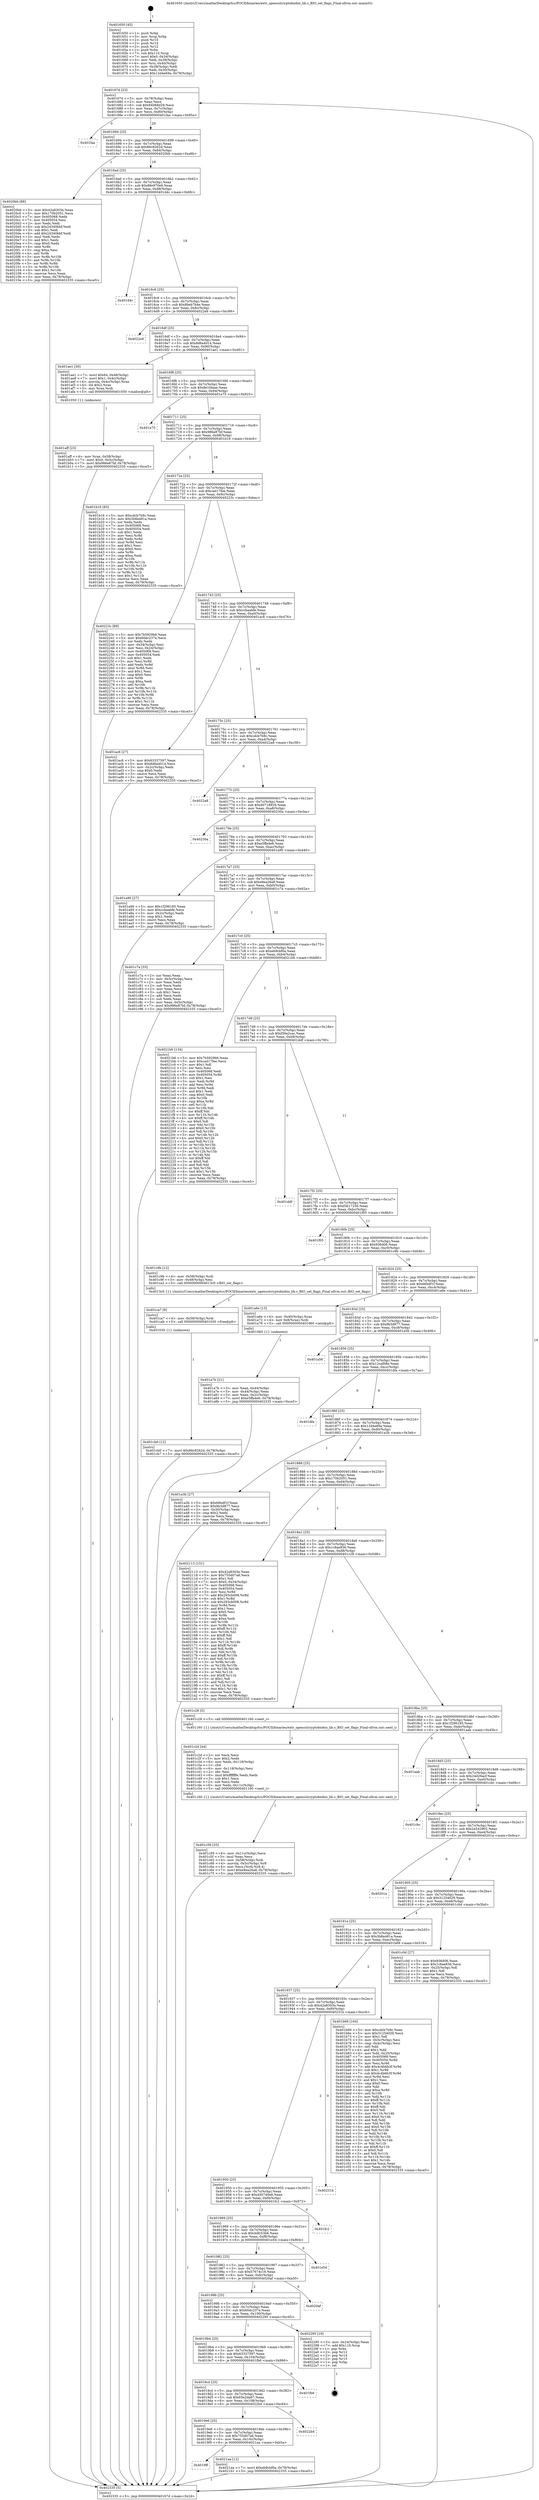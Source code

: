 digraph "0x401650" {
  label = "0x401650 (/mnt/c/Users/mathe/Desktop/tcc/POCII/binaries/extr_opensslcryptobiobio_lib.c_BIO_set_flags_Final-ollvm.out::main(0))"
  labelloc = "t"
  node[shape=record]

  Entry [label="",width=0.3,height=0.3,shape=circle,fillcolor=black,style=filled]
  "0x40167d" [label="{
     0x40167d [23]\l
     | [instrs]\l
     &nbsp;&nbsp;0x40167d \<+3\>: mov -0x78(%rbp),%eax\l
     &nbsp;&nbsp;0x401680 \<+2\>: mov %eax,%ecx\l
     &nbsp;&nbsp;0x401682 \<+6\>: sub $0x84068d29,%ecx\l
     &nbsp;&nbsp;0x401688 \<+3\>: mov %eax,-0x7c(%rbp)\l
     &nbsp;&nbsp;0x40168b \<+3\>: mov %ecx,-0x80(%rbp)\l
     &nbsp;&nbsp;0x40168e \<+6\>: je 0000000000401faa \<main+0x95a\>\l
  }"]
  "0x401faa" [label="{
     0x401faa\l
  }", style=dashed]
  "0x401694" [label="{
     0x401694 [25]\l
     | [instrs]\l
     &nbsp;&nbsp;0x401694 \<+5\>: jmp 0000000000401699 \<main+0x49\>\l
     &nbsp;&nbsp;0x401699 \<+3\>: mov -0x7c(%rbp),%eax\l
     &nbsp;&nbsp;0x40169c \<+5\>: sub $0x86c8262d,%eax\l
     &nbsp;&nbsp;0x4016a1 \<+6\>: mov %eax,-0x84(%rbp)\l
     &nbsp;&nbsp;0x4016a7 \<+6\>: je 00000000004020bb \<main+0xa6b\>\l
  }"]
  Exit [label="",width=0.3,height=0.3,shape=circle,fillcolor=black,style=filled,peripheries=2]
  "0x4020bb" [label="{
     0x4020bb [88]\l
     | [instrs]\l
     &nbsp;&nbsp;0x4020bb \<+5\>: mov $0x42a8303e,%eax\l
     &nbsp;&nbsp;0x4020c0 \<+5\>: mov $0x170b2051,%ecx\l
     &nbsp;&nbsp;0x4020c5 \<+7\>: mov 0x405068,%edx\l
     &nbsp;&nbsp;0x4020cc \<+7\>: mov 0x405054,%esi\l
     &nbsp;&nbsp;0x4020d3 \<+2\>: mov %edx,%edi\l
     &nbsp;&nbsp;0x4020d5 \<+6\>: sub $0x24340bbf,%edi\l
     &nbsp;&nbsp;0x4020db \<+3\>: sub $0x1,%edi\l
     &nbsp;&nbsp;0x4020de \<+6\>: add $0x24340bbf,%edi\l
     &nbsp;&nbsp;0x4020e4 \<+3\>: imul %edi,%edx\l
     &nbsp;&nbsp;0x4020e7 \<+3\>: and $0x1,%edx\l
     &nbsp;&nbsp;0x4020ea \<+3\>: cmp $0x0,%edx\l
     &nbsp;&nbsp;0x4020ed \<+4\>: sete %r8b\l
     &nbsp;&nbsp;0x4020f1 \<+3\>: cmp $0xa,%esi\l
     &nbsp;&nbsp;0x4020f4 \<+4\>: setl %r9b\l
     &nbsp;&nbsp;0x4020f8 \<+3\>: mov %r8b,%r10b\l
     &nbsp;&nbsp;0x4020fb \<+3\>: and %r9b,%r10b\l
     &nbsp;&nbsp;0x4020fe \<+3\>: xor %r9b,%r8b\l
     &nbsp;&nbsp;0x402101 \<+3\>: or %r8b,%r10b\l
     &nbsp;&nbsp;0x402104 \<+4\>: test $0x1,%r10b\l
     &nbsp;&nbsp;0x402108 \<+3\>: cmovne %ecx,%eax\l
     &nbsp;&nbsp;0x40210b \<+3\>: mov %eax,-0x78(%rbp)\l
     &nbsp;&nbsp;0x40210e \<+5\>: jmp 0000000000402335 \<main+0xce5\>\l
  }"]
  "0x4016ad" [label="{
     0x4016ad [25]\l
     | [instrs]\l
     &nbsp;&nbsp;0x4016ad \<+5\>: jmp 00000000004016b2 \<main+0x62\>\l
     &nbsp;&nbsp;0x4016b2 \<+3\>: mov -0x7c(%rbp),%eax\l
     &nbsp;&nbsp;0x4016b5 \<+5\>: sub $0x88e970e9,%eax\l
     &nbsp;&nbsp;0x4016ba \<+6\>: mov %eax,-0x88(%rbp)\l
     &nbsp;&nbsp;0x4016c0 \<+6\>: je 0000000000401d4c \<main+0x6fc\>\l
  }"]
  "0x4019ff" [label="{
     0x4019ff\l
  }", style=dashed]
  "0x401d4c" [label="{
     0x401d4c\l
  }", style=dashed]
  "0x4016c6" [label="{
     0x4016c6 [25]\l
     | [instrs]\l
     &nbsp;&nbsp;0x4016c6 \<+5\>: jmp 00000000004016cb \<main+0x7b\>\l
     &nbsp;&nbsp;0x4016cb \<+3\>: mov -0x7c(%rbp),%eax\l
     &nbsp;&nbsp;0x4016ce \<+5\>: sub $0x8beb7b4e,%eax\l
     &nbsp;&nbsp;0x4016d3 \<+6\>: mov %eax,-0x8c(%rbp)\l
     &nbsp;&nbsp;0x4016d9 \<+6\>: je 00000000004022e9 \<main+0xc99\>\l
  }"]
  "0x4021aa" [label="{
     0x4021aa [12]\l
     | [instrs]\l
     &nbsp;&nbsp;0x4021aa \<+7\>: movl $0xeb9cbf0a,-0x78(%rbp)\l
     &nbsp;&nbsp;0x4021b1 \<+5\>: jmp 0000000000402335 \<main+0xce5\>\l
  }"]
  "0x4022e9" [label="{
     0x4022e9\l
  }", style=dashed]
  "0x4016df" [label="{
     0x4016df [25]\l
     | [instrs]\l
     &nbsp;&nbsp;0x4016df \<+5\>: jmp 00000000004016e4 \<main+0x94\>\l
     &nbsp;&nbsp;0x4016e4 \<+3\>: mov -0x7c(%rbp),%eax\l
     &nbsp;&nbsp;0x4016e7 \<+5\>: sub $0x8d6a4014,%eax\l
     &nbsp;&nbsp;0x4016ec \<+6\>: mov %eax,-0x90(%rbp)\l
     &nbsp;&nbsp;0x4016f2 \<+6\>: je 0000000000401ae1 \<main+0x491\>\l
  }"]
  "0x4019e6" [label="{
     0x4019e6 [25]\l
     | [instrs]\l
     &nbsp;&nbsp;0x4019e6 \<+5\>: jmp 00000000004019eb \<main+0x39b\>\l
     &nbsp;&nbsp;0x4019eb \<+3\>: mov -0x7c(%rbp),%eax\l
     &nbsp;&nbsp;0x4019ee \<+5\>: sub $0x755d07a6,%eax\l
     &nbsp;&nbsp;0x4019f3 \<+6\>: mov %eax,-0x10c(%rbp)\l
     &nbsp;&nbsp;0x4019f9 \<+6\>: je 00000000004021aa \<main+0xb5a\>\l
  }"]
  "0x401ae1" [label="{
     0x401ae1 [30]\l
     | [instrs]\l
     &nbsp;&nbsp;0x401ae1 \<+7\>: movl $0x64,-0x48(%rbp)\l
     &nbsp;&nbsp;0x401ae8 \<+7\>: movl $0x1,-0x4c(%rbp)\l
     &nbsp;&nbsp;0x401aef \<+4\>: movslq -0x4c(%rbp),%rax\l
     &nbsp;&nbsp;0x401af3 \<+4\>: shl $0x2,%rax\l
     &nbsp;&nbsp;0x401af7 \<+3\>: mov %rax,%rdi\l
     &nbsp;&nbsp;0x401afa \<+5\>: call 0000000000401050 \<malloc@plt\>\l
     | [calls]\l
     &nbsp;&nbsp;0x401050 \{1\} (unknown)\l
  }"]
  "0x4016f8" [label="{
     0x4016f8 [25]\l
     | [instrs]\l
     &nbsp;&nbsp;0x4016f8 \<+5\>: jmp 00000000004016fd \<main+0xad\>\l
     &nbsp;&nbsp;0x4016fd \<+3\>: mov -0x7c(%rbp),%eax\l
     &nbsp;&nbsp;0x401700 \<+5\>: sub $0x8e1fdaae,%eax\l
     &nbsp;&nbsp;0x401705 \<+6\>: mov %eax,-0x94(%rbp)\l
     &nbsp;&nbsp;0x40170b \<+6\>: je 0000000000401e75 \<main+0x825\>\l
  }"]
  "0x4022b4" [label="{
     0x4022b4\l
  }", style=dashed]
  "0x401e75" [label="{
     0x401e75\l
  }", style=dashed]
  "0x401711" [label="{
     0x401711 [25]\l
     | [instrs]\l
     &nbsp;&nbsp;0x401711 \<+5\>: jmp 0000000000401716 \<main+0xc6\>\l
     &nbsp;&nbsp;0x401716 \<+3\>: mov -0x7c(%rbp),%eax\l
     &nbsp;&nbsp;0x401719 \<+5\>: sub $0x986e87bf,%eax\l
     &nbsp;&nbsp;0x40171e \<+6\>: mov %eax,-0x98(%rbp)\l
     &nbsp;&nbsp;0x401724 \<+6\>: je 0000000000401b16 \<main+0x4c6\>\l
  }"]
  "0x4019cd" [label="{
     0x4019cd [25]\l
     | [instrs]\l
     &nbsp;&nbsp;0x4019cd \<+5\>: jmp 00000000004019d2 \<main+0x382\>\l
     &nbsp;&nbsp;0x4019d2 \<+3\>: mov -0x7c(%rbp),%eax\l
     &nbsp;&nbsp;0x4019d5 \<+5\>: sub $0x65e2da67,%eax\l
     &nbsp;&nbsp;0x4019da \<+6\>: mov %eax,-0x108(%rbp)\l
     &nbsp;&nbsp;0x4019e0 \<+6\>: je 00000000004022b4 \<main+0xc64\>\l
  }"]
  "0x401b16" [label="{
     0x401b16 [83]\l
     | [instrs]\l
     &nbsp;&nbsp;0x401b16 \<+5\>: mov $0xcdcb7b9c,%eax\l
     &nbsp;&nbsp;0x401b1b \<+5\>: mov $0x3b8a481a,%ecx\l
     &nbsp;&nbsp;0x401b20 \<+2\>: xor %edx,%edx\l
     &nbsp;&nbsp;0x401b22 \<+7\>: mov 0x405068,%esi\l
     &nbsp;&nbsp;0x401b29 \<+7\>: mov 0x405054,%edi\l
     &nbsp;&nbsp;0x401b30 \<+3\>: sub $0x1,%edx\l
     &nbsp;&nbsp;0x401b33 \<+3\>: mov %esi,%r8d\l
     &nbsp;&nbsp;0x401b36 \<+3\>: add %edx,%r8d\l
     &nbsp;&nbsp;0x401b39 \<+4\>: imul %r8d,%esi\l
     &nbsp;&nbsp;0x401b3d \<+3\>: and $0x1,%esi\l
     &nbsp;&nbsp;0x401b40 \<+3\>: cmp $0x0,%esi\l
     &nbsp;&nbsp;0x401b43 \<+4\>: sete %r9b\l
     &nbsp;&nbsp;0x401b47 \<+3\>: cmp $0xa,%edi\l
     &nbsp;&nbsp;0x401b4a \<+4\>: setl %r10b\l
     &nbsp;&nbsp;0x401b4e \<+3\>: mov %r9b,%r11b\l
     &nbsp;&nbsp;0x401b51 \<+3\>: and %r10b,%r11b\l
     &nbsp;&nbsp;0x401b54 \<+3\>: xor %r10b,%r9b\l
     &nbsp;&nbsp;0x401b57 \<+3\>: or %r9b,%r11b\l
     &nbsp;&nbsp;0x401b5a \<+4\>: test $0x1,%r11b\l
     &nbsp;&nbsp;0x401b5e \<+3\>: cmovne %ecx,%eax\l
     &nbsp;&nbsp;0x401b61 \<+3\>: mov %eax,-0x78(%rbp)\l
     &nbsp;&nbsp;0x401b64 \<+5\>: jmp 0000000000402335 \<main+0xce5\>\l
  }"]
  "0x40172a" [label="{
     0x40172a [25]\l
     | [instrs]\l
     &nbsp;&nbsp;0x40172a \<+5\>: jmp 000000000040172f \<main+0xdf\>\l
     &nbsp;&nbsp;0x40172f \<+3\>: mov -0x7c(%rbp),%eax\l
     &nbsp;&nbsp;0x401732 \<+5\>: sub $0xcad17fee,%eax\l
     &nbsp;&nbsp;0x401737 \<+6\>: mov %eax,-0x9c(%rbp)\l
     &nbsp;&nbsp;0x40173d \<+6\>: je 000000000040223c \<main+0xbec\>\l
  }"]
  "0x401fb6" [label="{
     0x401fb6\l
  }", style=dashed]
  "0x40223c" [label="{
     0x40223c [89]\l
     | [instrs]\l
     &nbsp;&nbsp;0x40223c \<+5\>: mov $0x7b5929b6,%eax\l
     &nbsp;&nbsp;0x402241 \<+5\>: mov $0x60dc237e,%ecx\l
     &nbsp;&nbsp;0x402246 \<+2\>: xor %edx,%edx\l
     &nbsp;&nbsp;0x402248 \<+3\>: mov -0x34(%rbp),%esi\l
     &nbsp;&nbsp;0x40224b \<+3\>: mov %esi,-0x24(%rbp)\l
     &nbsp;&nbsp;0x40224e \<+7\>: mov 0x405068,%esi\l
     &nbsp;&nbsp;0x402255 \<+7\>: mov 0x405054,%edi\l
     &nbsp;&nbsp;0x40225c \<+3\>: sub $0x1,%edx\l
     &nbsp;&nbsp;0x40225f \<+3\>: mov %esi,%r8d\l
     &nbsp;&nbsp;0x402262 \<+3\>: add %edx,%r8d\l
     &nbsp;&nbsp;0x402265 \<+4\>: imul %r8d,%esi\l
     &nbsp;&nbsp;0x402269 \<+3\>: and $0x1,%esi\l
     &nbsp;&nbsp;0x40226c \<+3\>: cmp $0x0,%esi\l
     &nbsp;&nbsp;0x40226f \<+4\>: sete %r9b\l
     &nbsp;&nbsp;0x402273 \<+3\>: cmp $0xa,%edi\l
     &nbsp;&nbsp;0x402276 \<+4\>: setl %r10b\l
     &nbsp;&nbsp;0x40227a \<+3\>: mov %r9b,%r11b\l
     &nbsp;&nbsp;0x40227d \<+3\>: and %r10b,%r11b\l
     &nbsp;&nbsp;0x402280 \<+3\>: xor %r10b,%r9b\l
     &nbsp;&nbsp;0x402283 \<+3\>: or %r9b,%r11b\l
     &nbsp;&nbsp;0x402286 \<+4\>: test $0x1,%r11b\l
     &nbsp;&nbsp;0x40228a \<+3\>: cmovne %ecx,%eax\l
     &nbsp;&nbsp;0x40228d \<+3\>: mov %eax,-0x78(%rbp)\l
     &nbsp;&nbsp;0x402290 \<+5\>: jmp 0000000000402335 \<main+0xce5\>\l
  }"]
  "0x401743" [label="{
     0x401743 [25]\l
     | [instrs]\l
     &nbsp;&nbsp;0x401743 \<+5\>: jmp 0000000000401748 \<main+0xf8\>\l
     &nbsp;&nbsp;0x401748 \<+3\>: mov -0x7c(%rbp),%eax\l
     &nbsp;&nbsp;0x40174b \<+5\>: sub $0xccbaabfe,%eax\l
     &nbsp;&nbsp;0x401750 \<+6\>: mov %eax,-0xa0(%rbp)\l
     &nbsp;&nbsp;0x401756 \<+6\>: je 0000000000401ac6 \<main+0x476\>\l
  }"]
  "0x4019b4" [label="{
     0x4019b4 [25]\l
     | [instrs]\l
     &nbsp;&nbsp;0x4019b4 \<+5\>: jmp 00000000004019b9 \<main+0x369\>\l
     &nbsp;&nbsp;0x4019b9 \<+3\>: mov -0x7c(%rbp),%eax\l
     &nbsp;&nbsp;0x4019bc \<+5\>: sub $0x63337597,%eax\l
     &nbsp;&nbsp;0x4019c1 \<+6\>: mov %eax,-0x104(%rbp)\l
     &nbsp;&nbsp;0x4019c7 \<+6\>: je 0000000000401fb6 \<main+0x966\>\l
  }"]
  "0x401ac6" [label="{
     0x401ac6 [27]\l
     | [instrs]\l
     &nbsp;&nbsp;0x401ac6 \<+5\>: mov $0x63337597,%eax\l
     &nbsp;&nbsp;0x401acb \<+5\>: mov $0x8d6a4014,%ecx\l
     &nbsp;&nbsp;0x401ad0 \<+3\>: mov -0x2c(%rbp),%edx\l
     &nbsp;&nbsp;0x401ad3 \<+3\>: cmp $0x0,%edx\l
     &nbsp;&nbsp;0x401ad6 \<+3\>: cmove %ecx,%eax\l
     &nbsp;&nbsp;0x401ad9 \<+3\>: mov %eax,-0x78(%rbp)\l
     &nbsp;&nbsp;0x401adc \<+5\>: jmp 0000000000402335 \<main+0xce5\>\l
  }"]
  "0x40175c" [label="{
     0x40175c [25]\l
     | [instrs]\l
     &nbsp;&nbsp;0x40175c \<+5\>: jmp 0000000000401761 \<main+0x111\>\l
     &nbsp;&nbsp;0x401761 \<+3\>: mov -0x7c(%rbp),%eax\l
     &nbsp;&nbsp;0x401764 \<+5\>: sub $0xcdcb7b9c,%eax\l
     &nbsp;&nbsp;0x401769 \<+6\>: mov %eax,-0xa4(%rbp)\l
     &nbsp;&nbsp;0x40176f \<+6\>: je 00000000004022a8 \<main+0xc58\>\l
  }"]
  "0x402295" [label="{
     0x402295 [19]\l
     | [instrs]\l
     &nbsp;&nbsp;0x402295 \<+3\>: mov -0x24(%rbp),%eax\l
     &nbsp;&nbsp;0x402298 \<+7\>: add $0x110,%rsp\l
     &nbsp;&nbsp;0x40229f \<+1\>: pop %rbx\l
     &nbsp;&nbsp;0x4022a0 \<+2\>: pop %r12\l
     &nbsp;&nbsp;0x4022a2 \<+2\>: pop %r14\l
     &nbsp;&nbsp;0x4022a4 \<+2\>: pop %r15\l
     &nbsp;&nbsp;0x4022a6 \<+1\>: pop %rbp\l
     &nbsp;&nbsp;0x4022a7 \<+1\>: ret\l
  }"]
  "0x4022a8" [label="{
     0x4022a8\l
  }", style=dashed]
  "0x401775" [label="{
     0x401775 [25]\l
     | [instrs]\l
     &nbsp;&nbsp;0x401775 \<+5\>: jmp 000000000040177a \<main+0x12a\>\l
     &nbsp;&nbsp;0x40177a \<+3\>: mov -0x7c(%rbp),%eax\l
     &nbsp;&nbsp;0x40177d \<+5\>: sub $0xd0718929,%eax\l
     &nbsp;&nbsp;0x401782 \<+6\>: mov %eax,-0xa8(%rbp)\l
     &nbsp;&nbsp;0x401788 \<+6\>: je 000000000040230a \<main+0xcba\>\l
  }"]
  "0x40199b" [label="{
     0x40199b [25]\l
     | [instrs]\l
     &nbsp;&nbsp;0x40199b \<+5\>: jmp 00000000004019a0 \<main+0x350\>\l
     &nbsp;&nbsp;0x4019a0 \<+3\>: mov -0x7c(%rbp),%eax\l
     &nbsp;&nbsp;0x4019a3 \<+5\>: sub $0x60dc237e,%eax\l
     &nbsp;&nbsp;0x4019a8 \<+6\>: mov %eax,-0x100(%rbp)\l
     &nbsp;&nbsp;0x4019ae \<+6\>: je 0000000000402295 \<main+0xc45\>\l
  }"]
  "0x40230a" [label="{
     0x40230a\l
  }", style=dashed]
  "0x40178e" [label="{
     0x40178e [25]\l
     | [instrs]\l
     &nbsp;&nbsp;0x40178e \<+5\>: jmp 0000000000401793 \<main+0x143\>\l
     &nbsp;&nbsp;0x401793 \<+3\>: mov -0x7c(%rbp),%eax\l
     &nbsp;&nbsp;0x401796 \<+5\>: sub $0xe5ffa4e6,%eax\l
     &nbsp;&nbsp;0x40179b \<+6\>: mov %eax,-0xac(%rbp)\l
     &nbsp;&nbsp;0x4017a1 \<+6\>: je 0000000000401a90 \<main+0x440\>\l
  }"]
  "0x4020af" [label="{
     0x4020af\l
  }", style=dashed]
  "0x401a90" [label="{
     0x401a90 [27]\l
     | [instrs]\l
     &nbsp;&nbsp;0x401a90 \<+5\>: mov $0x1f296185,%eax\l
     &nbsp;&nbsp;0x401a95 \<+5\>: mov $0xccbaabfe,%ecx\l
     &nbsp;&nbsp;0x401a9a \<+3\>: mov -0x2c(%rbp),%edx\l
     &nbsp;&nbsp;0x401a9d \<+3\>: cmp $0x1,%edx\l
     &nbsp;&nbsp;0x401aa0 \<+3\>: cmovl %ecx,%eax\l
     &nbsp;&nbsp;0x401aa3 \<+3\>: mov %eax,-0x78(%rbp)\l
     &nbsp;&nbsp;0x401aa6 \<+5\>: jmp 0000000000402335 \<main+0xce5\>\l
  }"]
  "0x4017a7" [label="{
     0x4017a7 [25]\l
     | [instrs]\l
     &nbsp;&nbsp;0x4017a7 \<+5\>: jmp 00000000004017ac \<main+0x15c\>\l
     &nbsp;&nbsp;0x4017ac \<+3\>: mov -0x7c(%rbp),%eax\l
     &nbsp;&nbsp;0x4017af \<+5\>: sub $0xe9ea26a8,%eax\l
     &nbsp;&nbsp;0x4017b4 \<+6\>: mov %eax,-0xb0(%rbp)\l
     &nbsp;&nbsp;0x4017ba \<+6\>: je 0000000000401c7a \<main+0x62a\>\l
  }"]
  "0x401982" [label="{
     0x401982 [25]\l
     | [instrs]\l
     &nbsp;&nbsp;0x401982 \<+5\>: jmp 0000000000401987 \<main+0x337\>\l
     &nbsp;&nbsp;0x401987 \<+3\>: mov -0x7c(%rbp),%eax\l
     &nbsp;&nbsp;0x40198a \<+5\>: sub $0x57674c16,%eax\l
     &nbsp;&nbsp;0x40198f \<+6\>: mov %eax,-0xfc(%rbp)\l
     &nbsp;&nbsp;0x401995 \<+6\>: je 00000000004020af \<main+0xa5f\>\l
  }"]
  "0x401c7a" [label="{
     0x401c7a [33]\l
     | [instrs]\l
     &nbsp;&nbsp;0x401c7a \<+2\>: xor %eax,%eax\l
     &nbsp;&nbsp;0x401c7c \<+3\>: mov -0x5c(%rbp),%ecx\l
     &nbsp;&nbsp;0x401c7f \<+2\>: mov %eax,%edx\l
     &nbsp;&nbsp;0x401c81 \<+2\>: sub %ecx,%edx\l
     &nbsp;&nbsp;0x401c83 \<+2\>: mov %eax,%ecx\l
     &nbsp;&nbsp;0x401c85 \<+3\>: sub $0x1,%ecx\l
     &nbsp;&nbsp;0x401c88 \<+2\>: add %ecx,%edx\l
     &nbsp;&nbsp;0x401c8a \<+2\>: sub %edx,%eax\l
     &nbsp;&nbsp;0x401c8c \<+3\>: mov %eax,-0x5c(%rbp)\l
     &nbsp;&nbsp;0x401c8f \<+7\>: movl $0x986e87bf,-0x78(%rbp)\l
     &nbsp;&nbsp;0x401c96 \<+5\>: jmp 0000000000402335 \<main+0xce5\>\l
  }"]
  "0x4017c0" [label="{
     0x4017c0 [25]\l
     | [instrs]\l
     &nbsp;&nbsp;0x4017c0 \<+5\>: jmp 00000000004017c5 \<main+0x175\>\l
     &nbsp;&nbsp;0x4017c5 \<+3\>: mov -0x7c(%rbp),%eax\l
     &nbsp;&nbsp;0x4017c8 \<+5\>: sub $0xeb9cbf0a,%eax\l
     &nbsp;&nbsp;0x4017cd \<+6\>: mov %eax,-0xb4(%rbp)\l
     &nbsp;&nbsp;0x4017d3 \<+6\>: je 00000000004021b6 \<main+0xb66\>\l
  }"]
  "0x401e54" [label="{
     0x401e54\l
  }", style=dashed]
  "0x4021b6" [label="{
     0x4021b6 [134]\l
     | [instrs]\l
     &nbsp;&nbsp;0x4021b6 \<+5\>: mov $0x7b5929b6,%eax\l
     &nbsp;&nbsp;0x4021bb \<+5\>: mov $0xcad17fee,%ecx\l
     &nbsp;&nbsp;0x4021c0 \<+2\>: mov $0x1,%dl\l
     &nbsp;&nbsp;0x4021c2 \<+2\>: xor %esi,%esi\l
     &nbsp;&nbsp;0x4021c4 \<+7\>: mov 0x405068,%edi\l
     &nbsp;&nbsp;0x4021cb \<+8\>: mov 0x405054,%r8d\l
     &nbsp;&nbsp;0x4021d3 \<+3\>: sub $0x1,%esi\l
     &nbsp;&nbsp;0x4021d6 \<+3\>: mov %edi,%r9d\l
     &nbsp;&nbsp;0x4021d9 \<+3\>: add %esi,%r9d\l
     &nbsp;&nbsp;0x4021dc \<+4\>: imul %r9d,%edi\l
     &nbsp;&nbsp;0x4021e0 \<+3\>: and $0x1,%edi\l
     &nbsp;&nbsp;0x4021e3 \<+3\>: cmp $0x0,%edi\l
     &nbsp;&nbsp;0x4021e6 \<+4\>: sete %r10b\l
     &nbsp;&nbsp;0x4021ea \<+4\>: cmp $0xa,%r8d\l
     &nbsp;&nbsp;0x4021ee \<+4\>: setl %r11b\l
     &nbsp;&nbsp;0x4021f2 \<+3\>: mov %r10b,%bl\l
     &nbsp;&nbsp;0x4021f5 \<+3\>: xor $0xff,%bl\l
     &nbsp;&nbsp;0x4021f8 \<+3\>: mov %r11b,%r14b\l
     &nbsp;&nbsp;0x4021fb \<+4\>: xor $0xff,%r14b\l
     &nbsp;&nbsp;0x4021ff \<+3\>: xor $0x0,%dl\l
     &nbsp;&nbsp;0x402202 \<+3\>: mov %bl,%r15b\l
     &nbsp;&nbsp;0x402205 \<+4\>: and $0x0,%r15b\l
     &nbsp;&nbsp;0x402209 \<+3\>: and %dl,%r10b\l
     &nbsp;&nbsp;0x40220c \<+3\>: mov %r14b,%r12b\l
     &nbsp;&nbsp;0x40220f \<+4\>: and $0x0,%r12b\l
     &nbsp;&nbsp;0x402213 \<+3\>: and %dl,%r11b\l
     &nbsp;&nbsp;0x402216 \<+3\>: or %r10b,%r15b\l
     &nbsp;&nbsp;0x402219 \<+3\>: or %r11b,%r12b\l
     &nbsp;&nbsp;0x40221c \<+3\>: xor %r12b,%r15b\l
     &nbsp;&nbsp;0x40221f \<+3\>: or %r14b,%bl\l
     &nbsp;&nbsp;0x402222 \<+3\>: xor $0xff,%bl\l
     &nbsp;&nbsp;0x402225 \<+3\>: or $0x0,%dl\l
     &nbsp;&nbsp;0x402228 \<+2\>: and %dl,%bl\l
     &nbsp;&nbsp;0x40222a \<+3\>: or %bl,%r15b\l
     &nbsp;&nbsp;0x40222d \<+4\>: test $0x1,%r15b\l
     &nbsp;&nbsp;0x402231 \<+3\>: cmovne %ecx,%eax\l
     &nbsp;&nbsp;0x402234 \<+3\>: mov %eax,-0x78(%rbp)\l
     &nbsp;&nbsp;0x402237 \<+5\>: jmp 0000000000402335 \<main+0xce5\>\l
  }"]
  "0x4017d9" [label="{
     0x4017d9 [25]\l
     | [instrs]\l
     &nbsp;&nbsp;0x4017d9 \<+5\>: jmp 00000000004017de \<main+0x18e\>\l
     &nbsp;&nbsp;0x4017de \<+3\>: mov -0x7c(%rbp),%eax\l
     &nbsp;&nbsp;0x4017e1 \<+5\>: sub $0xf36e2cac,%eax\l
     &nbsp;&nbsp;0x4017e6 \<+6\>: mov %eax,-0xb8(%rbp)\l
     &nbsp;&nbsp;0x4017ec \<+6\>: je 0000000000401ddf \<main+0x78f\>\l
  }"]
  "0x401969" [label="{
     0x401969 [25]\l
     | [instrs]\l
     &nbsp;&nbsp;0x401969 \<+5\>: jmp 000000000040196e \<main+0x31e\>\l
     &nbsp;&nbsp;0x40196e \<+3\>: mov -0x7c(%rbp),%eax\l
     &nbsp;&nbsp;0x401971 \<+5\>: sub $0x4dfc53b6,%eax\l
     &nbsp;&nbsp;0x401976 \<+6\>: mov %eax,-0xf8(%rbp)\l
     &nbsp;&nbsp;0x40197c \<+6\>: je 0000000000401e54 \<main+0x804\>\l
  }"]
  "0x401ddf" [label="{
     0x401ddf\l
  }", style=dashed]
  "0x4017f2" [label="{
     0x4017f2 [25]\l
     | [instrs]\l
     &nbsp;&nbsp;0x4017f2 \<+5\>: jmp 00000000004017f7 \<main+0x1a7\>\l
     &nbsp;&nbsp;0x4017f7 \<+3\>: mov -0x7c(%rbp),%eax\l
     &nbsp;&nbsp;0x4017fa \<+5\>: sub $0xf3b17256,%eax\l
     &nbsp;&nbsp;0x4017ff \<+6\>: mov %eax,-0xbc(%rbp)\l
     &nbsp;&nbsp;0x401805 \<+6\>: je 0000000000401f05 \<main+0x8b5\>\l
  }"]
  "0x401fc2" [label="{
     0x401fc2\l
  }", style=dashed]
  "0x401f05" [label="{
     0x401f05\l
  }", style=dashed]
  "0x40180b" [label="{
     0x40180b [25]\l
     | [instrs]\l
     &nbsp;&nbsp;0x40180b \<+5\>: jmp 0000000000401810 \<main+0x1c0\>\l
     &nbsp;&nbsp;0x401810 \<+3\>: mov -0x7c(%rbp),%eax\l
     &nbsp;&nbsp;0x401813 \<+5\>: sub $0x936d06,%eax\l
     &nbsp;&nbsp;0x401818 \<+6\>: mov %eax,-0xc0(%rbp)\l
     &nbsp;&nbsp;0x40181e \<+6\>: je 0000000000401c9b \<main+0x64b\>\l
  }"]
  "0x401950" [label="{
     0x401950 [25]\l
     | [instrs]\l
     &nbsp;&nbsp;0x401950 \<+5\>: jmp 0000000000401955 \<main+0x305\>\l
     &nbsp;&nbsp;0x401955 \<+3\>: mov -0x7c(%rbp),%eax\l
     &nbsp;&nbsp;0x401958 \<+5\>: sub $0x450740e8,%eax\l
     &nbsp;&nbsp;0x40195d \<+6\>: mov %eax,-0xf4(%rbp)\l
     &nbsp;&nbsp;0x401963 \<+6\>: je 0000000000401fc2 \<main+0x972\>\l
  }"]
  "0x401c9b" [label="{
     0x401c9b [12]\l
     | [instrs]\l
     &nbsp;&nbsp;0x401c9b \<+4\>: mov -0x58(%rbp),%rdi\l
     &nbsp;&nbsp;0x401c9f \<+3\>: mov -0x48(%rbp),%esi\l
     &nbsp;&nbsp;0x401ca2 \<+5\>: call 00000000004013c0 \<BIO_set_flags\>\l
     | [calls]\l
     &nbsp;&nbsp;0x4013c0 \{1\} (/mnt/c/Users/mathe/Desktop/tcc/POCII/binaries/extr_opensslcryptobiobio_lib.c_BIO_set_flags_Final-ollvm.out::BIO_set_flags)\l
  }"]
  "0x401824" [label="{
     0x401824 [25]\l
     | [instrs]\l
     &nbsp;&nbsp;0x401824 \<+5\>: jmp 0000000000401829 \<main+0x1d9\>\l
     &nbsp;&nbsp;0x401829 \<+3\>: mov -0x7c(%rbp),%eax\l
     &nbsp;&nbsp;0x40182c \<+5\>: sub $0x66bdf1f,%eax\l
     &nbsp;&nbsp;0x401831 \<+6\>: mov %eax,-0xc4(%rbp)\l
     &nbsp;&nbsp;0x401837 \<+6\>: je 0000000000401a6e \<main+0x41e\>\l
  }"]
  "0x40231b" [label="{
     0x40231b\l
  }", style=dashed]
  "0x401a6e" [label="{
     0x401a6e [13]\l
     | [instrs]\l
     &nbsp;&nbsp;0x401a6e \<+4\>: mov -0x40(%rbp),%rax\l
     &nbsp;&nbsp;0x401a72 \<+4\>: mov 0x8(%rax),%rdi\l
     &nbsp;&nbsp;0x401a76 \<+5\>: call 0000000000401060 \<atoi@plt\>\l
     | [calls]\l
     &nbsp;&nbsp;0x401060 \{1\} (unknown)\l
  }"]
  "0x40183d" [label="{
     0x40183d [25]\l
     | [instrs]\l
     &nbsp;&nbsp;0x40183d \<+5\>: jmp 0000000000401842 \<main+0x1f2\>\l
     &nbsp;&nbsp;0x401842 \<+3\>: mov -0x7c(%rbp),%eax\l
     &nbsp;&nbsp;0x401845 \<+5\>: sub $0x9b3d877,%eax\l
     &nbsp;&nbsp;0x40184a \<+6\>: mov %eax,-0xc8(%rbp)\l
     &nbsp;&nbsp;0x401850 \<+6\>: je 0000000000401a56 \<main+0x406\>\l
  }"]
  "0x401cb0" [label="{
     0x401cb0 [12]\l
     | [instrs]\l
     &nbsp;&nbsp;0x401cb0 \<+7\>: movl $0x86c8262d,-0x78(%rbp)\l
     &nbsp;&nbsp;0x401cb7 \<+5\>: jmp 0000000000402335 \<main+0xce5\>\l
  }"]
  "0x401a56" [label="{
     0x401a56\l
  }", style=dashed]
  "0x401856" [label="{
     0x401856 [25]\l
     | [instrs]\l
     &nbsp;&nbsp;0x401856 \<+5\>: jmp 000000000040185b \<main+0x20b\>\l
     &nbsp;&nbsp;0x40185b \<+3\>: mov -0x7c(%rbp),%eax\l
     &nbsp;&nbsp;0x40185e \<+5\>: sub $0x12caf08e,%eax\l
     &nbsp;&nbsp;0x401863 \<+6\>: mov %eax,-0xcc(%rbp)\l
     &nbsp;&nbsp;0x401869 \<+6\>: je 0000000000401dfa \<main+0x7aa\>\l
  }"]
  "0x401ca7" [label="{
     0x401ca7 [9]\l
     | [instrs]\l
     &nbsp;&nbsp;0x401ca7 \<+4\>: mov -0x58(%rbp),%rdi\l
     &nbsp;&nbsp;0x401cab \<+5\>: call 0000000000401030 \<free@plt\>\l
     | [calls]\l
     &nbsp;&nbsp;0x401030 \{1\} (unknown)\l
  }"]
  "0x401dfa" [label="{
     0x401dfa\l
  }", style=dashed]
  "0x40186f" [label="{
     0x40186f [25]\l
     | [instrs]\l
     &nbsp;&nbsp;0x40186f \<+5\>: jmp 0000000000401874 \<main+0x224\>\l
     &nbsp;&nbsp;0x401874 \<+3\>: mov -0x7c(%rbp),%eax\l
     &nbsp;&nbsp;0x401877 \<+5\>: sub $0x12d4e69a,%eax\l
     &nbsp;&nbsp;0x40187c \<+6\>: mov %eax,-0xd0(%rbp)\l
     &nbsp;&nbsp;0x401882 \<+6\>: je 0000000000401a3b \<main+0x3eb\>\l
  }"]
  "0x401c59" [label="{
     0x401c59 [33]\l
     | [instrs]\l
     &nbsp;&nbsp;0x401c59 \<+6\>: mov -0x11c(%rbp),%ecx\l
     &nbsp;&nbsp;0x401c5f \<+3\>: imul %eax,%ecx\l
     &nbsp;&nbsp;0x401c62 \<+4\>: mov -0x58(%rbp),%rdi\l
     &nbsp;&nbsp;0x401c66 \<+4\>: movslq -0x5c(%rbp),%r8\l
     &nbsp;&nbsp;0x401c6a \<+4\>: mov %ecx,(%rdi,%r8,4)\l
     &nbsp;&nbsp;0x401c6e \<+7\>: movl $0xe9ea26a8,-0x78(%rbp)\l
     &nbsp;&nbsp;0x401c75 \<+5\>: jmp 0000000000402335 \<main+0xce5\>\l
  }"]
  "0x401a3b" [label="{
     0x401a3b [27]\l
     | [instrs]\l
     &nbsp;&nbsp;0x401a3b \<+5\>: mov $0x66bdf1f,%eax\l
     &nbsp;&nbsp;0x401a40 \<+5\>: mov $0x9b3d877,%ecx\l
     &nbsp;&nbsp;0x401a45 \<+3\>: mov -0x30(%rbp),%edx\l
     &nbsp;&nbsp;0x401a48 \<+3\>: cmp $0x2,%edx\l
     &nbsp;&nbsp;0x401a4b \<+3\>: cmovne %ecx,%eax\l
     &nbsp;&nbsp;0x401a4e \<+3\>: mov %eax,-0x78(%rbp)\l
     &nbsp;&nbsp;0x401a51 \<+5\>: jmp 0000000000402335 \<main+0xce5\>\l
  }"]
  "0x401888" [label="{
     0x401888 [25]\l
     | [instrs]\l
     &nbsp;&nbsp;0x401888 \<+5\>: jmp 000000000040188d \<main+0x23d\>\l
     &nbsp;&nbsp;0x40188d \<+3\>: mov -0x7c(%rbp),%eax\l
     &nbsp;&nbsp;0x401890 \<+5\>: sub $0x170b2051,%eax\l
     &nbsp;&nbsp;0x401895 \<+6\>: mov %eax,-0xd4(%rbp)\l
     &nbsp;&nbsp;0x40189b \<+6\>: je 0000000000402113 \<main+0xac3\>\l
  }"]
  "0x402335" [label="{
     0x402335 [5]\l
     | [instrs]\l
     &nbsp;&nbsp;0x402335 \<+5\>: jmp 000000000040167d \<main+0x2d\>\l
  }"]
  "0x401650" [label="{
     0x401650 [45]\l
     | [instrs]\l
     &nbsp;&nbsp;0x401650 \<+1\>: push %rbp\l
     &nbsp;&nbsp;0x401651 \<+3\>: mov %rsp,%rbp\l
     &nbsp;&nbsp;0x401654 \<+2\>: push %r15\l
     &nbsp;&nbsp;0x401656 \<+2\>: push %r14\l
     &nbsp;&nbsp;0x401658 \<+2\>: push %r12\l
     &nbsp;&nbsp;0x40165a \<+1\>: push %rbx\l
     &nbsp;&nbsp;0x40165b \<+7\>: sub $0x110,%rsp\l
     &nbsp;&nbsp;0x401662 \<+7\>: movl $0x0,-0x34(%rbp)\l
     &nbsp;&nbsp;0x401669 \<+3\>: mov %edi,-0x38(%rbp)\l
     &nbsp;&nbsp;0x40166c \<+4\>: mov %rsi,-0x40(%rbp)\l
     &nbsp;&nbsp;0x401670 \<+3\>: mov -0x38(%rbp),%edi\l
     &nbsp;&nbsp;0x401673 \<+3\>: mov %edi,-0x30(%rbp)\l
     &nbsp;&nbsp;0x401676 \<+7\>: movl $0x12d4e69a,-0x78(%rbp)\l
  }"]
  "0x401a7b" [label="{
     0x401a7b [21]\l
     | [instrs]\l
     &nbsp;&nbsp;0x401a7b \<+3\>: mov %eax,-0x44(%rbp)\l
     &nbsp;&nbsp;0x401a7e \<+3\>: mov -0x44(%rbp),%eax\l
     &nbsp;&nbsp;0x401a81 \<+3\>: mov %eax,-0x2c(%rbp)\l
     &nbsp;&nbsp;0x401a84 \<+7\>: movl $0xe5ffa4e6,-0x78(%rbp)\l
     &nbsp;&nbsp;0x401a8b \<+5\>: jmp 0000000000402335 \<main+0xce5\>\l
  }"]
  "0x401aff" [label="{
     0x401aff [23]\l
     | [instrs]\l
     &nbsp;&nbsp;0x401aff \<+4\>: mov %rax,-0x58(%rbp)\l
     &nbsp;&nbsp;0x401b03 \<+7\>: movl $0x0,-0x5c(%rbp)\l
     &nbsp;&nbsp;0x401b0a \<+7\>: movl $0x986e87bf,-0x78(%rbp)\l
     &nbsp;&nbsp;0x401b11 \<+5\>: jmp 0000000000402335 \<main+0xce5\>\l
  }"]
  "0x401c2d" [label="{
     0x401c2d [44]\l
     | [instrs]\l
     &nbsp;&nbsp;0x401c2d \<+2\>: xor %ecx,%ecx\l
     &nbsp;&nbsp;0x401c2f \<+5\>: mov $0x2,%edx\l
     &nbsp;&nbsp;0x401c34 \<+6\>: mov %edx,-0x118(%rbp)\l
     &nbsp;&nbsp;0x401c3a \<+1\>: cltd\l
     &nbsp;&nbsp;0x401c3b \<+6\>: mov -0x118(%rbp),%esi\l
     &nbsp;&nbsp;0x401c41 \<+2\>: idiv %esi\l
     &nbsp;&nbsp;0x401c43 \<+6\>: imul $0xfffffffe,%edx,%edx\l
     &nbsp;&nbsp;0x401c49 \<+3\>: sub $0x1,%ecx\l
     &nbsp;&nbsp;0x401c4c \<+2\>: sub %ecx,%edx\l
     &nbsp;&nbsp;0x401c4e \<+6\>: mov %edx,-0x11c(%rbp)\l
     &nbsp;&nbsp;0x401c54 \<+5\>: call 0000000000401160 \<next_i\>\l
     | [calls]\l
     &nbsp;&nbsp;0x401160 \{1\} (/mnt/c/Users/mathe/Desktop/tcc/POCII/binaries/extr_opensslcryptobiobio_lib.c_BIO_set_flags_Final-ollvm.out::next_i)\l
  }"]
  "0x402113" [label="{
     0x402113 [151]\l
     | [instrs]\l
     &nbsp;&nbsp;0x402113 \<+5\>: mov $0x42a8303e,%eax\l
     &nbsp;&nbsp;0x402118 \<+5\>: mov $0x755d07a6,%ecx\l
     &nbsp;&nbsp;0x40211d \<+2\>: mov $0x1,%dl\l
     &nbsp;&nbsp;0x40211f \<+7\>: movl $0x0,-0x34(%rbp)\l
     &nbsp;&nbsp;0x402126 \<+7\>: mov 0x405068,%esi\l
     &nbsp;&nbsp;0x40212d \<+7\>: mov 0x405054,%edi\l
     &nbsp;&nbsp;0x402134 \<+3\>: mov %esi,%r8d\l
     &nbsp;&nbsp;0x402137 \<+7\>: add $0x293cb008,%r8d\l
     &nbsp;&nbsp;0x40213e \<+4\>: sub $0x1,%r8d\l
     &nbsp;&nbsp;0x402142 \<+7\>: sub $0x293cb008,%r8d\l
     &nbsp;&nbsp;0x402149 \<+4\>: imul %r8d,%esi\l
     &nbsp;&nbsp;0x40214d \<+3\>: and $0x1,%esi\l
     &nbsp;&nbsp;0x402150 \<+3\>: cmp $0x0,%esi\l
     &nbsp;&nbsp;0x402153 \<+4\>: sete %r9b\l
     &nbsp;&nbsp;0x402157 \<+3\>: cmp $0xa,%edi\l
     &nbsp;&nbsp;0x40215a \<+4\>: setl %r10b\l
     &nbsp;&nbsp;0x40215e \<+3\>: mov %r9b,%r11b\l
     &nbsp;&nbsp;0x402161 \<+4\>: xor $0xff,%r11b\l
     &nbsp;&nbsp;0x402165 \<+3\>: mov %r10b,%bl\l
     &nbsp;&nbsp;0x402168 \<+3\>: xor $0xff,%bl\l
     &nbsp;&nbsp;0x40216b \<+3\>: xor $0x1,%dl\l
     &nbsp;&nbsp;0x40216e \<+3\>: mov %r11b,%r14b\l
     &nbsp;&nbsp;0x402171 \<+4\>: and $0xff,%r14b\l
     &nbsp;&nbsp;0x402175 \<+3\>: and %dl,%r9b\l
     &nbsp;&nbsp;0x402178 \<+3\>: mov %bl,%r15b\l
     &nbsp;&nbsp;0x40217b \<+4\>: and $0xff,%r15b\l
     &nbsp;&nbsp;0x40217f \<+3\>: and %dl,%r10b\l
     &nbsp;&nbsp;0x402182 \<+3\>: or %r9b,%r14b\l
     &nbsp;&nbsp;0x402185 \<+3\>: or %r10b,%r15b\l
     &nbsp;&nbsp;0x402188 \<+3\>: xor %r15b,%r14b\l
     &nbsp;&nbsp;0x40218b \<+3\>: or %bl,%r11b\l
     &nbsp;&nbsp;0x40218e \<+4\>: xor $0xff,%r11b\l
     &nbsp;&nbsp;0x402192 \<+3\>: or $0x1,%dl\l
     &nbsp;&nbsp;0x402195 \<+3\>: and %dl,%r11b\l
     &nbsp;&nbsp;0x402198 \<+3\>: or %r11b,%r14b\l
     &nbsp;&nbsp;0x40219b \<+4\>: test $0x1,%r14b\l
     &nbsp;&nbsp;0x40219f \<+3\>: cmovne %ecx,%eax\l
     &nbsp;&nbsp;0x4021a2 \<+3\>: mov %eax,-0x78(%rbp)\l
     &nbsp;&nbsp;0x4021a5 \<+5\>: jmp 0000000000402335 \<main+0xce5\>\l
  }"]
  "0x4018a1" [label="{
     0x4018a1 [25]\l
     | [instrs]\l
     &nbsp;&nbsp;0x4018a1 \<+5\>: jmp 00000000004018a6 \<main+0x256\>\l
     &nbsp;&nbsp;0x4018a6 \<+3\>: mov -0x7c(%rbp),%eax\l
     &nbsp;&nbsp;0x4018a9 \<+5\>: sub $0x1c6ae836,%eax\l
     &nbsp;&nbsp;0x4018ae \<+6\>: mov %eax,-0xd8(%rbp)\l
     &nbsp;&nbsp;0x4018b4 \<+6\>: je 0000000000401c28 \<main+0x5d8\>\l
  }"]
  "0x401937" [label="{
     0x401937 [25]\l
     | [instrs]\l
     &nbsp;&nbsp;0x401937 \<+5\>: jmp 000000000040193c \<main+0x2ec\>\l
     &nbsp;&nbsp;0x40193c \<+3\>: mov -0x7c(%rbp),%eax\l
     &nbsp;&nbsp;0x40193f \<+5\>: sub $0x42a8303e,%eax\l
     &nbsp;&nbsp;0x401944 \<+6\>: mov %eax,-0xf0(%rbp)\l
     &nbsp;&nbsp;0x40194a \<+6\>: je 000000000040231b \<main+0xccb\>\l
  }"]
  "0x401c28" [label="{
     0x401c28 [5]\l
     | [instrs]\l
     &nbsp;&nbsp;0x401c28 \<+5\>: call 0000000000401160 \<next_i\>\l
     | [calls]\l
     &nbsp;&nbsp;0x401160 \{1\} (/mnt/c/Users/mathe/Desktop/tcc/POCII/binaries/extr_opensslcryptobiobio_lib.c_BIO_set_flags_Final-ollvm.out::next_i)\l
  }"]
  "0x4018ba" [label="{
     0x4018ba [25]\l
     | [instrs]\l
     &nbsp;&nbsp;0x4018ba \<+5\>: jmp 00000000004018bf \<main+0x26f\>\l
     &nbsp;&nbsp;0x4018bf \<+3\>: mov -0x7c(%rbp),%eax\l
     &nbsp;&nbsp;0x4018c2 \<+5\>: sub $0x1f296185,%eax\l
     &nbsp;&nbsp;0x4018c7 \<+6\>: mov %eax,-0xdc(%rbp)\l
     &nbsp;&nbsp;0x4018cd \<+6\>: je 0000000000401aab \<main+0x45b\>\l
  }"]
  "0x401b69" [label="{
     0x401b69 [164]\l
     | [instrs]\l
     &nbsp;&nbsp;0x401b69 \<+5\>: mov $0xcdcb7b9c,%eax\l
     &nbsp;&nbsp;0x401b6e \<+5\>: mov $0x31254029,%ecx\l
     &nbsp;&nbsp;0x401b73 \<+2\>: mov $0x1,%dl\l
     &nbsp;&nbsp;0x401b75 \<+3\>: mov -0x5c(%rbp),%esi\l
     &nbsp;&nbsp;0x401b78 \<+3\>: cmp -0x4c(%rbp),%esi\l
     &nbsp;&nbsp;0x401b7b \<+4\>: setl %dil\l
     &nbsp;&nbsp;0x401b7f \<+4\>: and $0x1,%dil\l
     &nbsp;&nbsp;0x401b83 \<+4\>: mov %dil,-0x25(%rbp)\l
     &nbsp;&nbsp;0x401b87 \<+7\>: mov 0x405068,%esi\l
     &nbsp;&nbsp;0x401b8e \<+8\>: mov 0x405054,%r8d\l
     &nbsp;&nbsp;0x401b96 \<+3\>: mov %esi,%r9d\l
     &nbsp;&nbsp;0x401b99 \<+7\>: add $0x4c4b6b3f,%r9d\l
     &nbsp;&nbsp;0x401ba0 \<+4\>: sub $0x1,%r9d\l
     &nbsp;&nbsp;0x401ba4 \<+7\>: sub $0x4c4b6b3f,%r9d\l
     &nbsp;&nbsp;0x401bab \<+4\>: imul %r9d,%esi\l
     &nbsp;&nbsp;0x401baf \<+3\>: and $0x1,%esi\l
     &nbsp;&nbsp;0x401bb2 \<+3\>: cmp $0x0,%esi\l
     &nbsp;&nbsp;0x401bb5 \<+4\>: sete %dil\l
     &nbsp;&nbsp;0x401bb9 \<+4\>: cmp $0xa,%r8d\l
     &nbsp;&nbsp;0x401bbd \<+4\>: setl %r10b\l
     &nbsp;&nbsp;0x401bc1 \<+3\>: mov %dil,%r11b\l
     &nbsp;&nbsp;0x401bc4 \<+4\>: xor $0xff,%r11b\l
     &nbsp;&nbsp;0x401bc8 \<+3\>: mov %r10b,%bl\l
     &nbsp;&nbsp;0x401bcb \<+3\>: xor $0xff,%bl\l
     &nbsp;&nbsp;0x401bce \<+3\>: xor $0x0,%dl\l
     &nbsp;&nbsp;0x401bd1 \<+3\>: mov %r11b,%r14b\l
     &nbsp;&nbsp;0x401bd4 \<+4\>: and $0x0,%r14b\l
     &nbsp;&nbsp;0x401bd8 \<+3\>: and %dl,%dil\l
     &nbsp;&nbsp;0x401bdb \<+3\>: mov %bl,%r15b\l
     &nbsp;&nbsp;0x401bde \<+4\>: and $0x0,%r15b\l
     &nbsp;&nbsp;0x401be2 \<+3\>: and %dl,%r10b\l
     &nbsp;&nbsp;0x401be5 \<+3\>: or %dil,%r14b\l
     &nbsp;&nbsp;0x401be8 \<+3\>: or %r10b,%r15b\l
     &nbsp;&nbsp;0x401beb \<+3\>: xor %r15b,%r14b\l
     &nbsp;&nbsp;0x401bee \<+3\>: or %bl,%r11b\l
     &nbsp;&nbsp;0x401bf1 \<+4\>: xor $0xff,%r11b\l
     &nbsp;&nbsp;0x401bf5 \<+3\>: or $0x0,%dl\l
     &nbsp;&nbsp;0x401bf8 \<+3\>: and %dl,%r11b\l
     &nbsp;&nbsp;0x401bfb \<+3\>: or %r11b,%r14b\l
     &nbsp;&nbsp;0x401bfe \<+4\>: test $0x1,%r14b\l
     &nbsp;&nbsp;0x401c02 \<+3\>: cmovne %ecx,%eax\l
     &nbsp;&nbsp;0x401c05 \<+3\>: mov %eax,-0x78(%rbp)\l
     &nbsp;&nbsp;0x401c08 \<+5\>: jmp 0000000000402335 \<main+0xce5\>\l
  }"]
  "0x401aab" [label="{
     0x401aab\l
  }", style=dashed]
  "0x4018d3" [label="{
     0x4018d3 [25]\l
     | [instrs]\l
     &nbsp;&nbsp;0x4018d3 \<+5\>: jmp 00000000004018d8 \<main+0x288\>\l
     &nbsp;&nbsp;0x4018d8 \<+3\>: mov -0x7c(%rbp),%eax\l
     &nbsp;&nbsp;0x4018db \<+5\>: sub $0x24d26acf,%eax\l
     &nbsp;&nbsp;0x4018e0 \<+6\>: mov %eax,-0xe0(%rbp)\l
     &nbsp;&nbsp;0x4018e6 \<+6\>: je 0000000000401cbc \<main+0x66c\>\l
  }"]
  "0x40191e" [label="{
     0x40191e [25]\l
     | [instrs]\l
     &nbsp;&nbsp;0x40191e \<+5\>: jmp 0000000000401923 \<main+0x2d3\>\l
     &nbsp;&nbsp;0x401923 \<+3\>: mov -0x7c(%rbp),%eax\l
     &nbsp;&nbsp;0x401926 \<+5\>: sub $0x3b8a481a,%eax\l
     &nbsp;&nbsp;0x40192b \<+6\>: mov %eax,-0xec(%rbp)\l
     &nbsp;&nbsp;0x401931 \<+6\>: je 0000000000401b69 \<main+0x519\>\l
  }"]
  "0x401cbc" [label="{
     0x401cbc\l
  }", style=dashed]
  "0x4018ec" [label="{
     0x4018ec [25]\l
     | [instrs]\l
     &nbsp;&nbsp;0x4018ec \<+5\>: jmp 00000000004018f1 \<main+0x2a1\>\l
     &nbsp;&nbsp;0x4018f1 \<+3\>: mov -0x7c(%rbp),%eax\l
     &nbsp;&nbsp;0x4018f4 \<+5\>: sub $0x2a542902,%eax\l
     &nbsp;&nbsp;0x4018f9 \<+6\>: mov %eax,-0xe4(%rbp)\l
     &nbsp;&nbsp;0x4018ff \<+6\>: je 000000000040201a \<main+0x9ca\>\l
  }"]
  "0x401c0d" [label="{
     0x401c0d [27]\l
     | [instrs]\l
     &nbsp;&nbsp;0x401c0d \<+5\>: mov $0x936d06,%eax\l
     &nbsp;&nbsp;0x401c12 \<+5\>: mov $0x1c6ae836,%ecx\l
     &nbsp;&nbsp;0x401c17 \<+3\>: mov -0x25(%rbp),%dl\l
     &nbsp;&nbsp;0x401c1a \<+3\>: test $0x1,%dl\l
     &nbsp;&nbsp;0x401c1d \<+3\>: cmovne %ecx,%eax\l
     &nbsp;&nbsp;0x401c20 \<+3\>: mov %eax,-0x78(%rbp)\l
     &nbsp;&nbsp;0x401c23 \<+5\>: jmp 0000000000402335 \<main+0xce5\>\l
  }"]
  "0x40201a" [label="{
     0x40201a\l
  }", style=dashed]
  "0x401905" [label="{
     0x401905 [25]\l
     | [instrs]\l
     &nbsp;&nbsp;0x401905 \<+5\>: jmp 000000000040190a \<main+0x2ba\>\l
     &nbsp;&nbsp;0x40190a \<+3\>: mov -0x7c(%rbp),%eax\l
     &nbsp;&nbsp;0x40190d \<+5\>: sub $0x31254029,%eax\l
     &nbsp;&nbsp;0x401912 \<+6\>: mov %eax,-0xe8(%rbp)\l
     &nbsp;&nbsp;0x401918 \<+6\>: je 0000000000401c0d \<main+0x5bd\>\l
  }"]
  Entry -> "0x401650" [label=" 1"]
  "0x40167d" -> "0x401faa" [label=" 0"]
  "0x40167d" -> "0x401694" [label=" 20"]
  "0x402295" -> Exit [label=" 1"]
  "0x401694" -> "0x4020bb" [label=" 1"]
  "0x401694" -> "0x4016ad" [label=" 19"]
  "0x40223c" -> "0x402335" [label=" 1"]
  "0x4016ad" -> "0x401d4c" [label=" 0"]
  "0x4016ad" -> "0x4016c6" [label=" 19"]
  "0x4021b6" -> "0x402335" [label=" 1"]
  "0x4016c6" -> "0x4022e9" [label=" 0"]
  "0x4016c6" -> "0x4016df" [label=" 19"]
  "0x4021aa" -> "0x402335" [label=" 1"]
  "0x4016df" -> "0x401ae1" [label=" 1"]
  "0x4016df" -> "0x4016f8" [label=" 18"]
  "0x4019e6" -> "0x4021aa" [label=" 1"]
  "0x4016f8" -> "0x401e75" [label=" 0"]
  "0x4016f8" -> "0x401711" [label=" 18"]
  "0x4019e6" -> "0x4019ff" [label=" 0"]
  "0x401711" -> "0x401b16" [label=" 2"]
  "0x401711" -> "0x40172a" [label=" 16"]
  "0x4019cd" -> "0x4022b4" [label=" 0"]
  "0x40172a" -> "0x40223c" [label=" 1"]
  "0x40172a" -> "0x401743" [label=" 15"]
  "0x4019cd" -> "0x4019e6" [label=" 1"]
  "0x401743" -> "0x401ac6" [label=" 1"]
  "0x401743" -> "0x40175c" [label=" 14"]
  "0x4019b4" -> "0x401fb6" [label=" 0"]
  "0x40175c" -> "0x4022a8" [label=" 0"]
  "0x40175c" -> "0x401775" [label=" 14"]
  "0x4019b4" -> "0x4019cd" [label=" 1"]
  "0x401775" -> "0x40230a" [label=" 0"]
  "0x401775" -> "0x40178e" [label=" 14"]
  "0x40199b" -> "0x402295" [label=" 1"]
  "0x40178e" -> "0x401a90" [label=" 1"]
  "0x40178e" -> "0x4017a7" [label=" 13"]
  "0x40199b" -> "0x4019b4" [label=" 1"]
  "0x4017a7" -> "0x401c7a" [label=" 1"]
  "0x4017a7" -> "0x4017c0" [label=" 12"]
  "0x401982" -> "0x4020af" [label=" 0"]
  "0x4017c0" -> "0x4021b6" [label=" 1"]
  "0x4017c0" -> "0x4017d9" [label=" 11"]
  "0x401982" -> "0x40199b" [label=" 2"]
  "0x4017d9" -> "0x401ddf" [label=" 0"]
  "0x4017d9" -> "0x4017f2" [label=" 11"]
  "0x401969" -> "0x401e54" [label=" 0"]
  "0x4017f2" -> "0x401f05" [label=" 0"]
  "0x4017f2" -> "0x40180b" [label=" 11"]
  "0x401969" -> "0x401982" [label=" 2"]
  "0x40180b" -> "0x401c9b" [label=" 1"]
  "0x40180b" -> "0x401824" [label=" 10"]
  "0x401950" -> "0x401fc2" [label=" 0"]
  "0x401824" -> "0x401a6e" [label=" 1"]
  "0x401824" -> "0x40183d" [label=" 9"]
  "0x401950" -> "0x401969" [label=" 2"]
  "0x40183d" -> "0x401a56" [label=" 0"]
  "0x40183d" -> "0x401856" [label=" 9"]
  "0x401937" -> "0x40231b" [label=" 0"]
  "0x401856" -> "0x401dfa" [label=" 0"]
  "0x401856" -> "0x40186f" [label=" 9"]
  "0x401937" -> "0x401950" [label=" 2"]
  "0x40186f" -> "0x401a3b" [label=" 1"]
  "0x40186f" -> "0x401888" [label=" 8"]
  "0x401a3b" -> "0x402335" [label=" 1"]
  "0x401650" -> "0x40167d" [label=" 1"]
  "0x402335" -> "0x40167d" [label=" 19"]
  "0x401a6e" -> "0x401a7b" [label=" 1"]
  "0x401a7b" -> "0x402335" [label=" 1"]
  "0x401a90" -> "0x402335" [label=" 1"]
  "0x401ac6" -> "0x402335" [label=" 1"]
  "0x401ae1" -> "0x401aff" [label=" 1"]
  "0x401aff" -> "0x402335" [label=" 1"]
  "0x401b16" -> "0x402335" [label=" 2"]
  "0x402113" -> "0x402335" [label=" 1"]
  "0x401888" -> "0x402113" [label=" 1"]
  "0x401888" -> "0x4018a1" [label=" 7"]
  "0x4020bb" -> "0x402335" [label=" 1"]
  "0x4018a1" -> "0x401c28" [label=" 1"]
  "0x4018a1" -> "0x4018ba" [label=" 6"]
  "0x401cb0" -> "0x402335" [label=" 1"]
  "0x4018ba" -> "0x401aab" [label=" 0"]
  "0x4018ba" -> "0x4018d3" [label=" 6"]
  "0x401ca7" -> "0x401cb0" [label=" 1"]
  "0x4018d3" -> "0x401cbc" [label=" 0"]
  "0x4018d3" -> "0x4018ec" [label=" 6"]
  "0x401c7a" -> "0x402335" [label=" 1"]
  "0x4018ec" -> "0x40201a" [label=" 0"]
  "0x4018ec" -> "0x401905" [label=" 6"]
  "0x401c59" -> "0x402335" [label=" 1"]
  "0x401905" -> "0x401c0d" [label=" 2"]
  "0x401905" -> "0x40191e" [label=" 4"]
  "0x401c9b" -> "0x401ca7" [label=" 1"]
  "0x40191e" -> "0x401b69" [label=" 2"]
  "0x40191e" -> "0x401937" [label=" 2"]
  "0x401b69" -> "0x402335" [label=" 2"]
  "0x401c0d" -> "0x402335" [label=" 2"]
  "0x401c28" -> "0x401c2d" [label=" 1"]
  "0x401c2d" -> "0x401c59" [label=" 1"]
}
